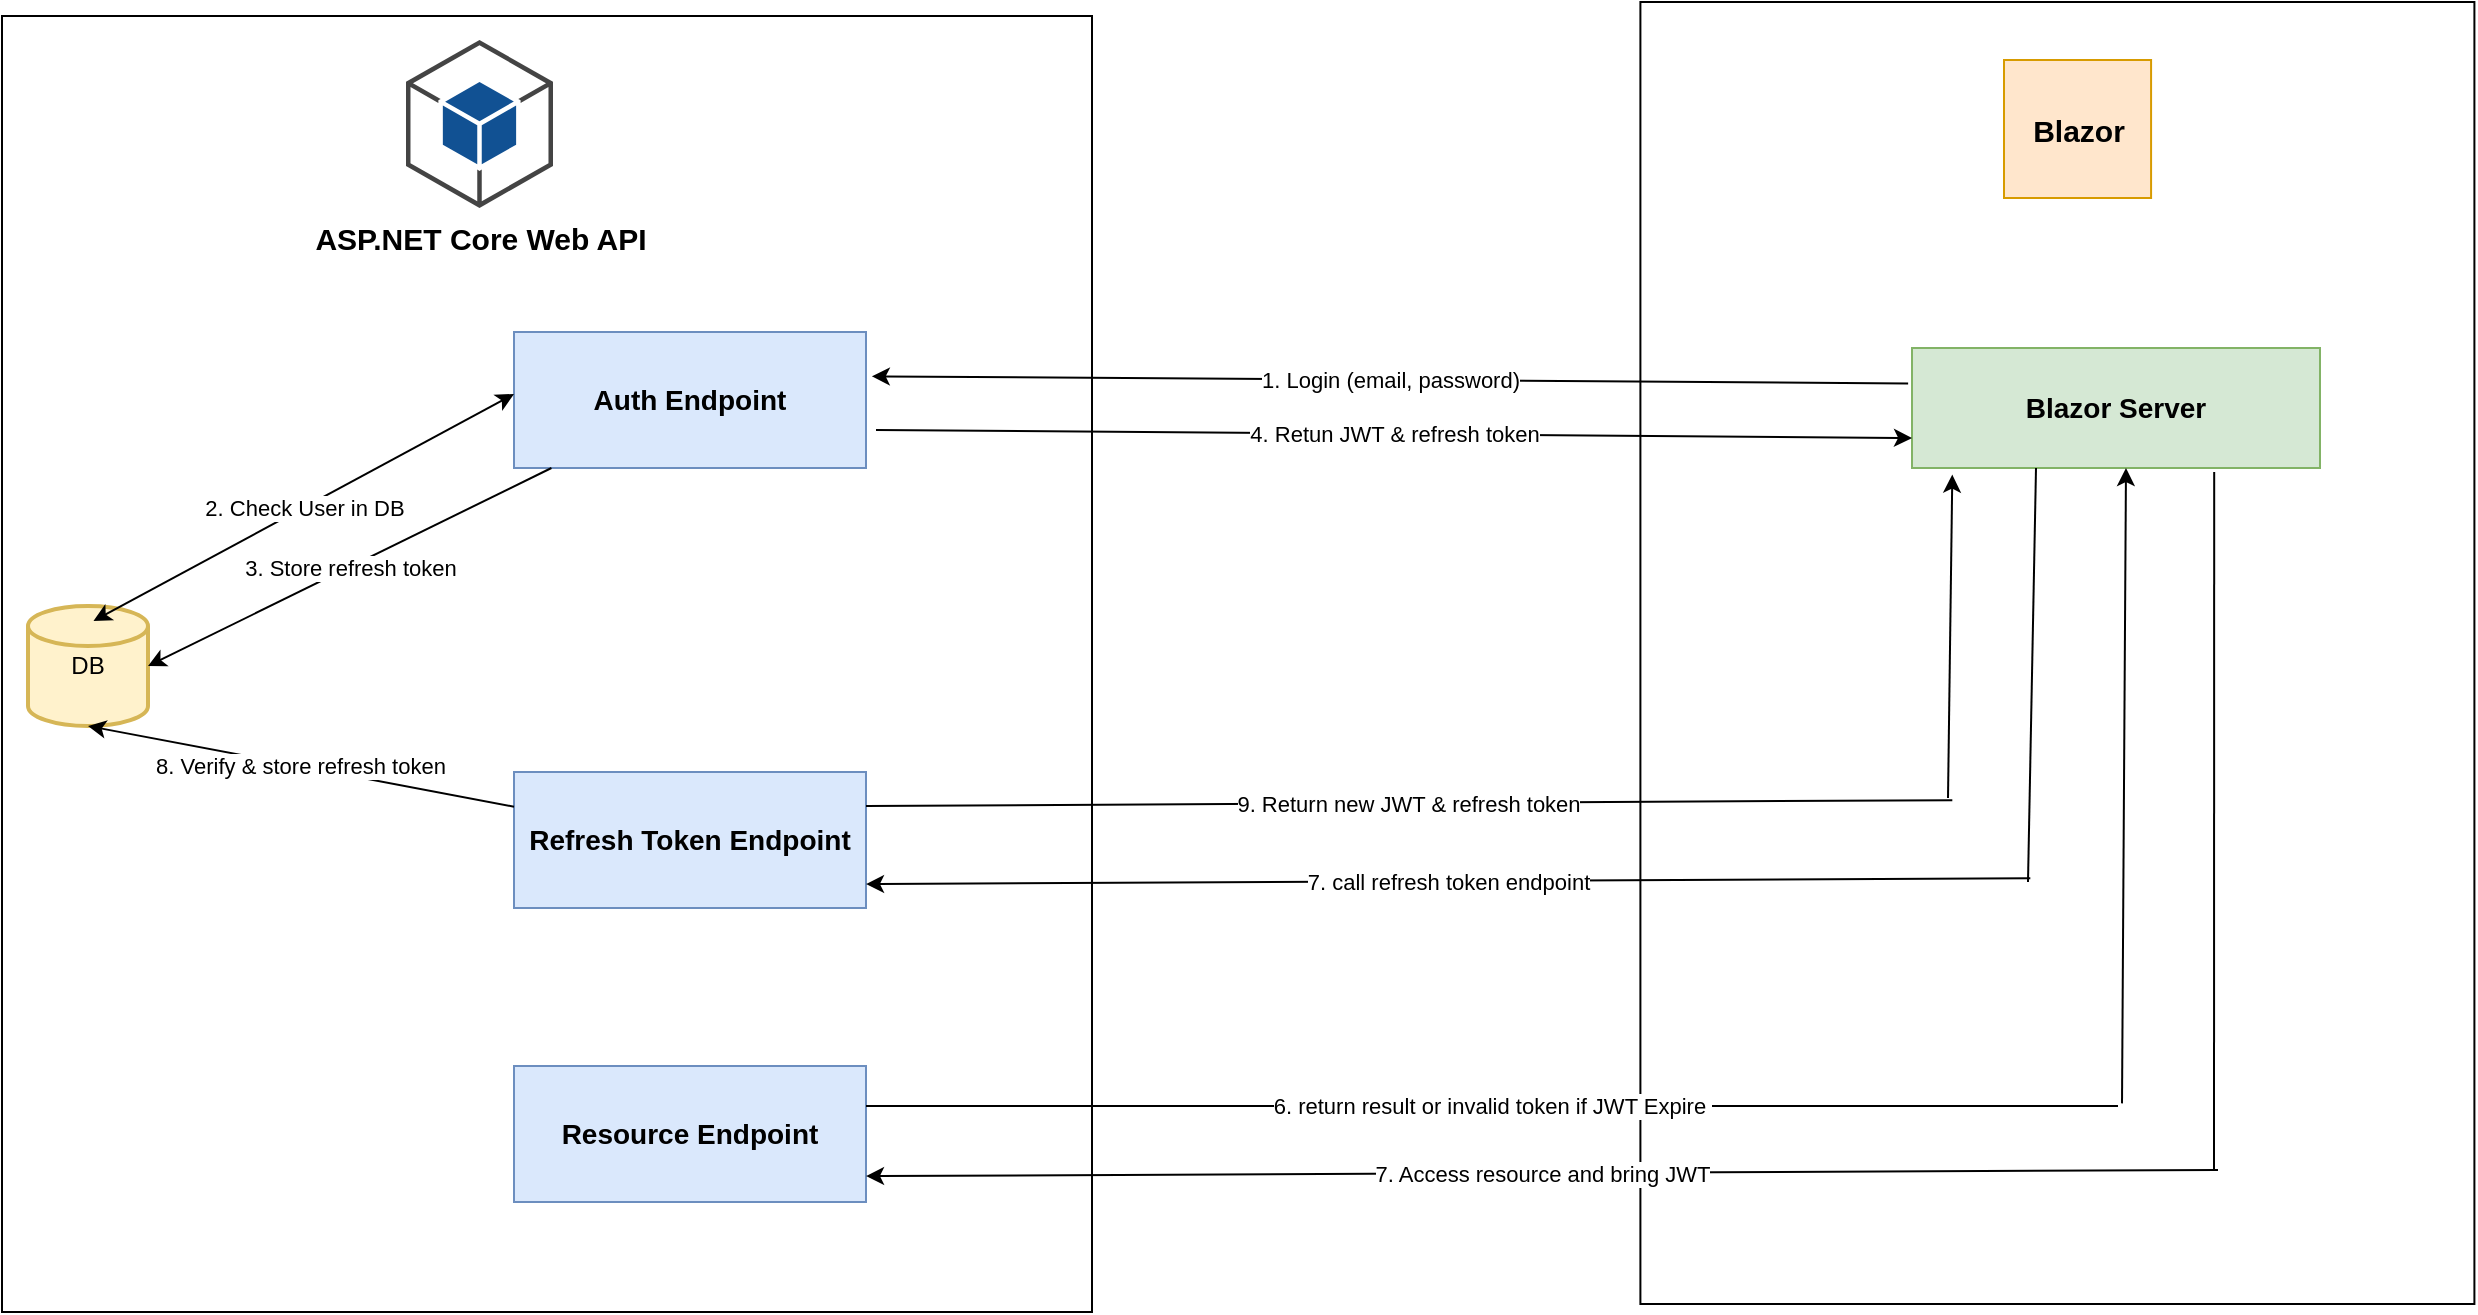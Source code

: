 <mxfile>
    <diagram id="HiB9zwLDyIQSGDIZeXoi" name="Page-1">
        <mxGraphModel dx="895" dy="1609" grid="0" gridSize="10" guides="1" tooltips="1" connect="1" arrows="1" fold="1" page="1" pageScale="1" pageWidth="850" pageHeight="1100" math="0" shadow="0">
            <root>
                <mxCell id="0"/>
                <mxCell id="1" parent="0"/>
                <mxCell id="4" value="" style="rounded=0;whiteSpace=wrap;html=1;" vertex="1" parent="1">
                    <mxGeometry x="18" y="-243" width="545" height="648" as="geometry"/>
                </mxCell>
                <mxCell id="5" value="" style="rounded=0;whiteSpace=wrap;html=1;" vertex="1" parent="1">
                    <mxGeometry x="837.2" y="-250" width="417" height="651" as="geometry"/>
                </mxCell>
                <mxCell id="6" value="&lt;b&gt;&lt;font style=&quot;font-size: 15px;&quot;&gt;ASP.NET Core Web API&lt;/font&gt;&lt;/b&gt;" style="outlineConnect=0;dashed=0;verticalLabelPosition=bottom;verticalAlign=top;align=center;html=1;shape=mxgraph.aws3.android;fillColor=#115193;gradientColor=none;" vertex="1" parent="1">
                    <mxGeometry x="220" y="-231" width="73.5" height="84" as="geometry"/>
                </mxCell>
                <mxCell id="7" value="DB" style="strokeWidth=2;html=1;shape=mxgraph.flowchart.database;whiteSpace=wrap;fillColor=#fff2cc;strokeColor=#d6b656;" vertex="1" parent="1">
                    <mxGeometry x="31" y="52" width="60" height="60" as="geometry"/>
                </mxCell>
                <mxCell id="8" value="&lt;b&gt;&lt;font style=&quot;font-size: 14px;&quot;&gt;Auth Endpoint&lt;/font&gt;&lt;/b&gt;" style="rounded=0;whiteSpace=wrap;html=1;fillColor=#dae8fc;strokeColor=#6c8ebf;" vertex="1" parent="1">
                    <mxGeometry x="274" y="-85" width="176" height="68" as="geometry"/>
                </mxCell>
                <mxCell id="9" value="&lt;b&gt;&lt;font style=&quot;font-size: 14px;&quot;&gt;Refresh Token Endpoint&lt;/font&gt;&lt;/b&gt;" style="rounded=0;whiteSpace=wrap;html=1;fillColor=#dae8fc;strokeColor=#6c8ebf;" vertex="1" parent="1">
                    <mxGeometry x="274" y="135" width="176" height="68" as="geometry"/>
                </mxCell>
                <mxCell id="10" value="&lt;b&gt;&lt;font style=&quot;font-size: 14px;&quot;&gt;Resource Endpoint&lt;/font&gt;&lt;/b&gt;" style="rounded=0;whiteSpace=wrap;html=1;fillColor=#dae8fc;strokeColor=#6c8ebf;" vertex="1" parent="1">
                    <mxGeometry x="274" y="282" width="176" height="68" as="geometry"/>
                </mxCell>
                <mxCell id="12" value="2. Check User in DB" style="endArrow=classic;startArrow=classic;html=1;exitX=0.546;exitY=0.125;exitDx=0;exitDy=0;exitPerimeter=0;" edge="1" parent="1" source="7">
                    <mxGeometry width="50" height="50" relative="1" as="geometry">
                        <mxPoint x="224" y="-4" as="sourcePoint"/>
                        <mxPoint x="274" y="-54" as="targetPoint"/>
                    </mxGeometry>
                </mxCell>
                <mxCell id="13" value="3. Store refresh token" style="edgeStyle=none;html=1;entryX=1;entryY=0.5;entryDx=0;entryDy=0;entryPerimeter=0;" edge="1" parent="1" source="8" target="7">
                    <mxGeometry relative="1" as="geometry"/>
                </mxCell>
                <mxCell id="14" value="8. Verify &amp;amp; store refresh token" style="edgeStyle=none;html=1;entryX=0.5;entryY=1;entryDx=0;entryDy=0;entryPerimeter=0;" edge="1" parent="1" source="9" target="7">
                    <mxGeometry relative="1" as="geometry"/>
                </mxCell>
                <mxCell id="15" value="&lt;b&gt;&lt;font style=&quot;font-size: 15px;&quot;&gt;Blazor&lt;/font&gt;&lt;/b&gt;" style="points=[];aspect=fixed;html=1;align=center;shadow=0;dashed=0;shape=mxgraph.alibaba_cloud.dlf_data_lake_formation;fillColor=#ffe6cc;strokeColor=#d79b00;" vertex="1" parent="1">
                    <mxGeometry x="1019" y="-221" width="73.54" height="69" as="geometry"/>
                </mxCell>
                <mxCell id="16" value="&lt;b&gt;&lt;font style=&quot;font-size: 14px;&quot;&gt;Blazor Server&lt;/font&gt;&lt;/b&gt;" style="rounded=0;whiteSpace=wrap;html=1;fillColor=#d5e8d4;strokeColor=#82b366;" vertex="1" parent="1">
                    <mxGeometry x="973" y="-77" width="204" height="60" as="geometry"/>
                </mxCell>
                <mxCell id="17" value="1. Login (email, password)" style="endArrow=classic;html=1;entryX=0.798;entryY=0.278;entryDx=0;entryDy=0;entryPerimeter=0;exitX=0.321;exitY=0.293;exitDx=0;exitDy=0;exitPerimeter=0;" edge="1" parent="1" source="5" target="4">
                    <mxGeometry width="50" height="50" relative="1" as="geometry">
                        <mxPoint x="774" y="-33" as="sourcePoint"/>
                        <mxPoint x="824" y="-83" as="targetPoint"/>
                    </mxGeometry>
                </mxCell>
                <mxCell id="18" value="4. Retun JWT &amp;amp; refresh token" style="endArrow=classic;html=1;entryX=0.798;entryY=0.278;entryDx=0;entryDy=0;entryPerimeter=0;exitX=0.321;exitY=0.293;exitDx=0;exitDy=0;exitPerimeter=0;" edge="1" parent="1">
                    <mxGeometry width="50" height="50" relative="1" as="geometry">
                        <mxPoint x="455" y="-36" as="sourcePoint"/>
                        <mxPoint x="973" y="-32" as="targetPoint"/>
                    </mxGeometry>
                </mxCell>
                <mxCell id="19" value="9. Return new JWT &amp;amp; refresh token" style="endArrow=none;html=1;exitX=1;exitY=0.25;exitDx=0;exitDy=0;entryX=0.374;entryY=0.613;entryDx=0;entryDy=0;entryPerimeter=0;" edge="1" parent="1" source="9" target="5">
                    <mxGeometry width="50" height="50" relative="1" as="geometry">
                        <mxPoint x="774" y="167" as="sourcePoint"/>
                        <mxPoint x="824" y="117" as="targetPoint"/>
                    </mxGeometry>
                </mxCell>
                <mxCell id="20" value="6. return result or invalid token if JWT Expire&amp;nbsp;" style="endArrow=none;html=1;exitX=1;exitY=0.25;exitDx=0;exitDy=0;" edge="1" parent="1">
                    <mxGeometry width="50" height="50" relative="1" as="geometry">
                        <mxPoint x="450" y="302" as="sourcePoint"/>
                        <mxPoint x="1076" y="302" as="targetPoint"/>
                        <Array as="points">
                            <mxPoint x="722" y="302"/>
                        </Array>
                    </mxGeometry>
                </mxCell>
                <mxCell id="21" value="" style="endArrow=classic;html=1;entryX=0.374;entryY=0.363;entryDx=0;entryDy=0;entryPerimeter=0;" edge="1" parent="1" target="5">
                    <mxGeometry width="50" height="50" relative="1" as="geometry">
                        <mxPoint x="991" y="148" as="sourcePoint"/>
                        <mxPoint x="824" y="117" as="targetPoint"/>
                        <Array as="points"/>
                    </mxGeometry>
                </mxCell>
                <mxCell id="22" value="7. call refresh token endpoint" style="endArrow=classic;html=1;entryX=0.949;entryY=0.824;entryDx=0;entryDy=0;entryPerimeter=0;exitX=0.446;exitY=0.673;exitDx=0;exitDy=0;exitPerimeter=0;" edge="1" parent="1">
                    <mxGeometry width="50" height="50" relative="1" as="geometry">
                        <mxPoint x="1032.162" y="188.123" as="sourcePoint"/>
                        <mxPoint x="450.004" y="191.032" as="targetPoint"/>
                    </mxGeometry>
                </mxCell>
                <mxCell id="23" value="7. Access resource and bring JWT" style="endArrow=classic;html=1;entryX=0.949;entryY=0.824;entryDx=0;entryDy=0;entryPerimeter=0;" edge="1" parent="1">
                    <mxGeometry width="50" height="50" relative="1" as="geometry">
                        <mxPoint x="1126" y="334" as="sourcePoint"/>
                        <mxPoint x="450.004" y="337.032" as="targetPoint"/>
                        <Array as="points"/>
                    </mxGeometry>
                </mxCell>
                <mxCell id="24" value="" style="endArrow=classic;html=1;entryX=0.635;entryY=0.363;entryDx=0;entryDy=0;entryPerimeter=0;" edge="1" parent="1">
                    <mxGeometry width="50" height="50" relative="1" as="geometry">
                        <mxPoint x="1078" y="300.69" as="sourcePoint"/>
                        <mxPoint x="1079.995" y="-16.997" as="targetPoint"/>
                        <Array as="points"/>
                    </mxGeometry>
                </mxCell>
                <mxCell id="26" value="" style="endArrow=none;html=1;" edge="1" parent="1">
                    <mxGeometry width="50" height="50" relative="1" as="geometry">
                        <mxPoint x="1031" y="190" as="sourcePoint"/>
                        <mxPoint x="1035" y="-17" as="targetPoint"/>
                    </mxGeometry>
                </mxCell>
                <mxCell id="27" value="" style="endArrow=none;html=1;entryX=0.688;entryY=0.361;entryDx=0;entryDy=0;entryPerimeter=0;" edge="1" parent="1" target="5">
                    <mxGeometry width="50" height="50" relative="1" as="geometry">
                        <mxPoint x="1124" y="334" as="sourcePoint"/>
                        <mxPoint x="1128" y="127" as="targetPoint"/>
                        <Array as="points"/>
                    </mxGeometry>
                </mxCell>
            </root>
        </mxGraphModel>
    </diagram>
</mxfile>
